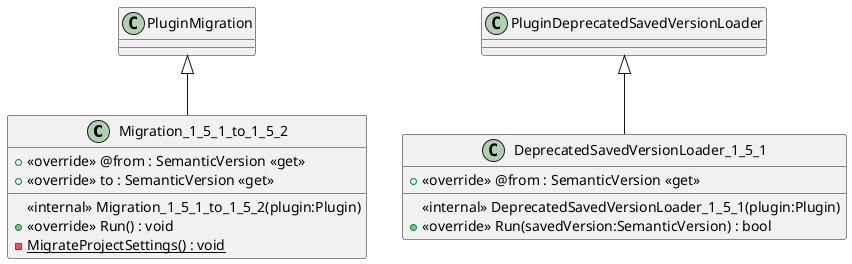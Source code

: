 @startuml
class Migration_1_5_1_to_1_5_2 {
    <<internal>> Migration_1_5_1_to_1_5_2(plugin:Plugin)
    + <<override>> @from : SemanticVersion <<get>>
    + <<override>> to : SemanticVersion <<get>>
    + <<override>> Run() : void
    - {static} MigrateProjectSettings() : void
}
class DeprecatedSavedVersionLoader_1_5_1 {
    <<internal>> DeprecatedSavedVersionLoader_1_5_1(plugin:Plugin)
    + <<override>> @from : SemanticVersion <<get>>
    + <<override>> Run(savedVersion:SemanticVersion) : bool
}
PluginMigration <|-- Migration_1_5_1_to_1_5_2
PluginDeprecatedSavedVersionLoader <|-- DeprecatedSavedVersionLoader_1_5_1
@enduml
